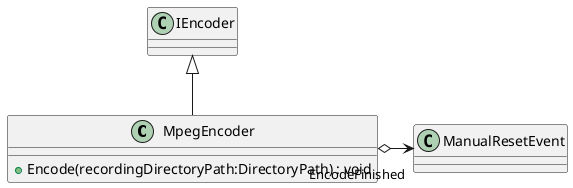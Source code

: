 @startuml
class MpegEncoder {
    + Encode(recordingDirectoryPath:DirectoryPath) : void
}
IEncoder <|-- MpegEncoder
MpegEncoder o-> "EncodeFinished" ManualResetEvent
@enduml
